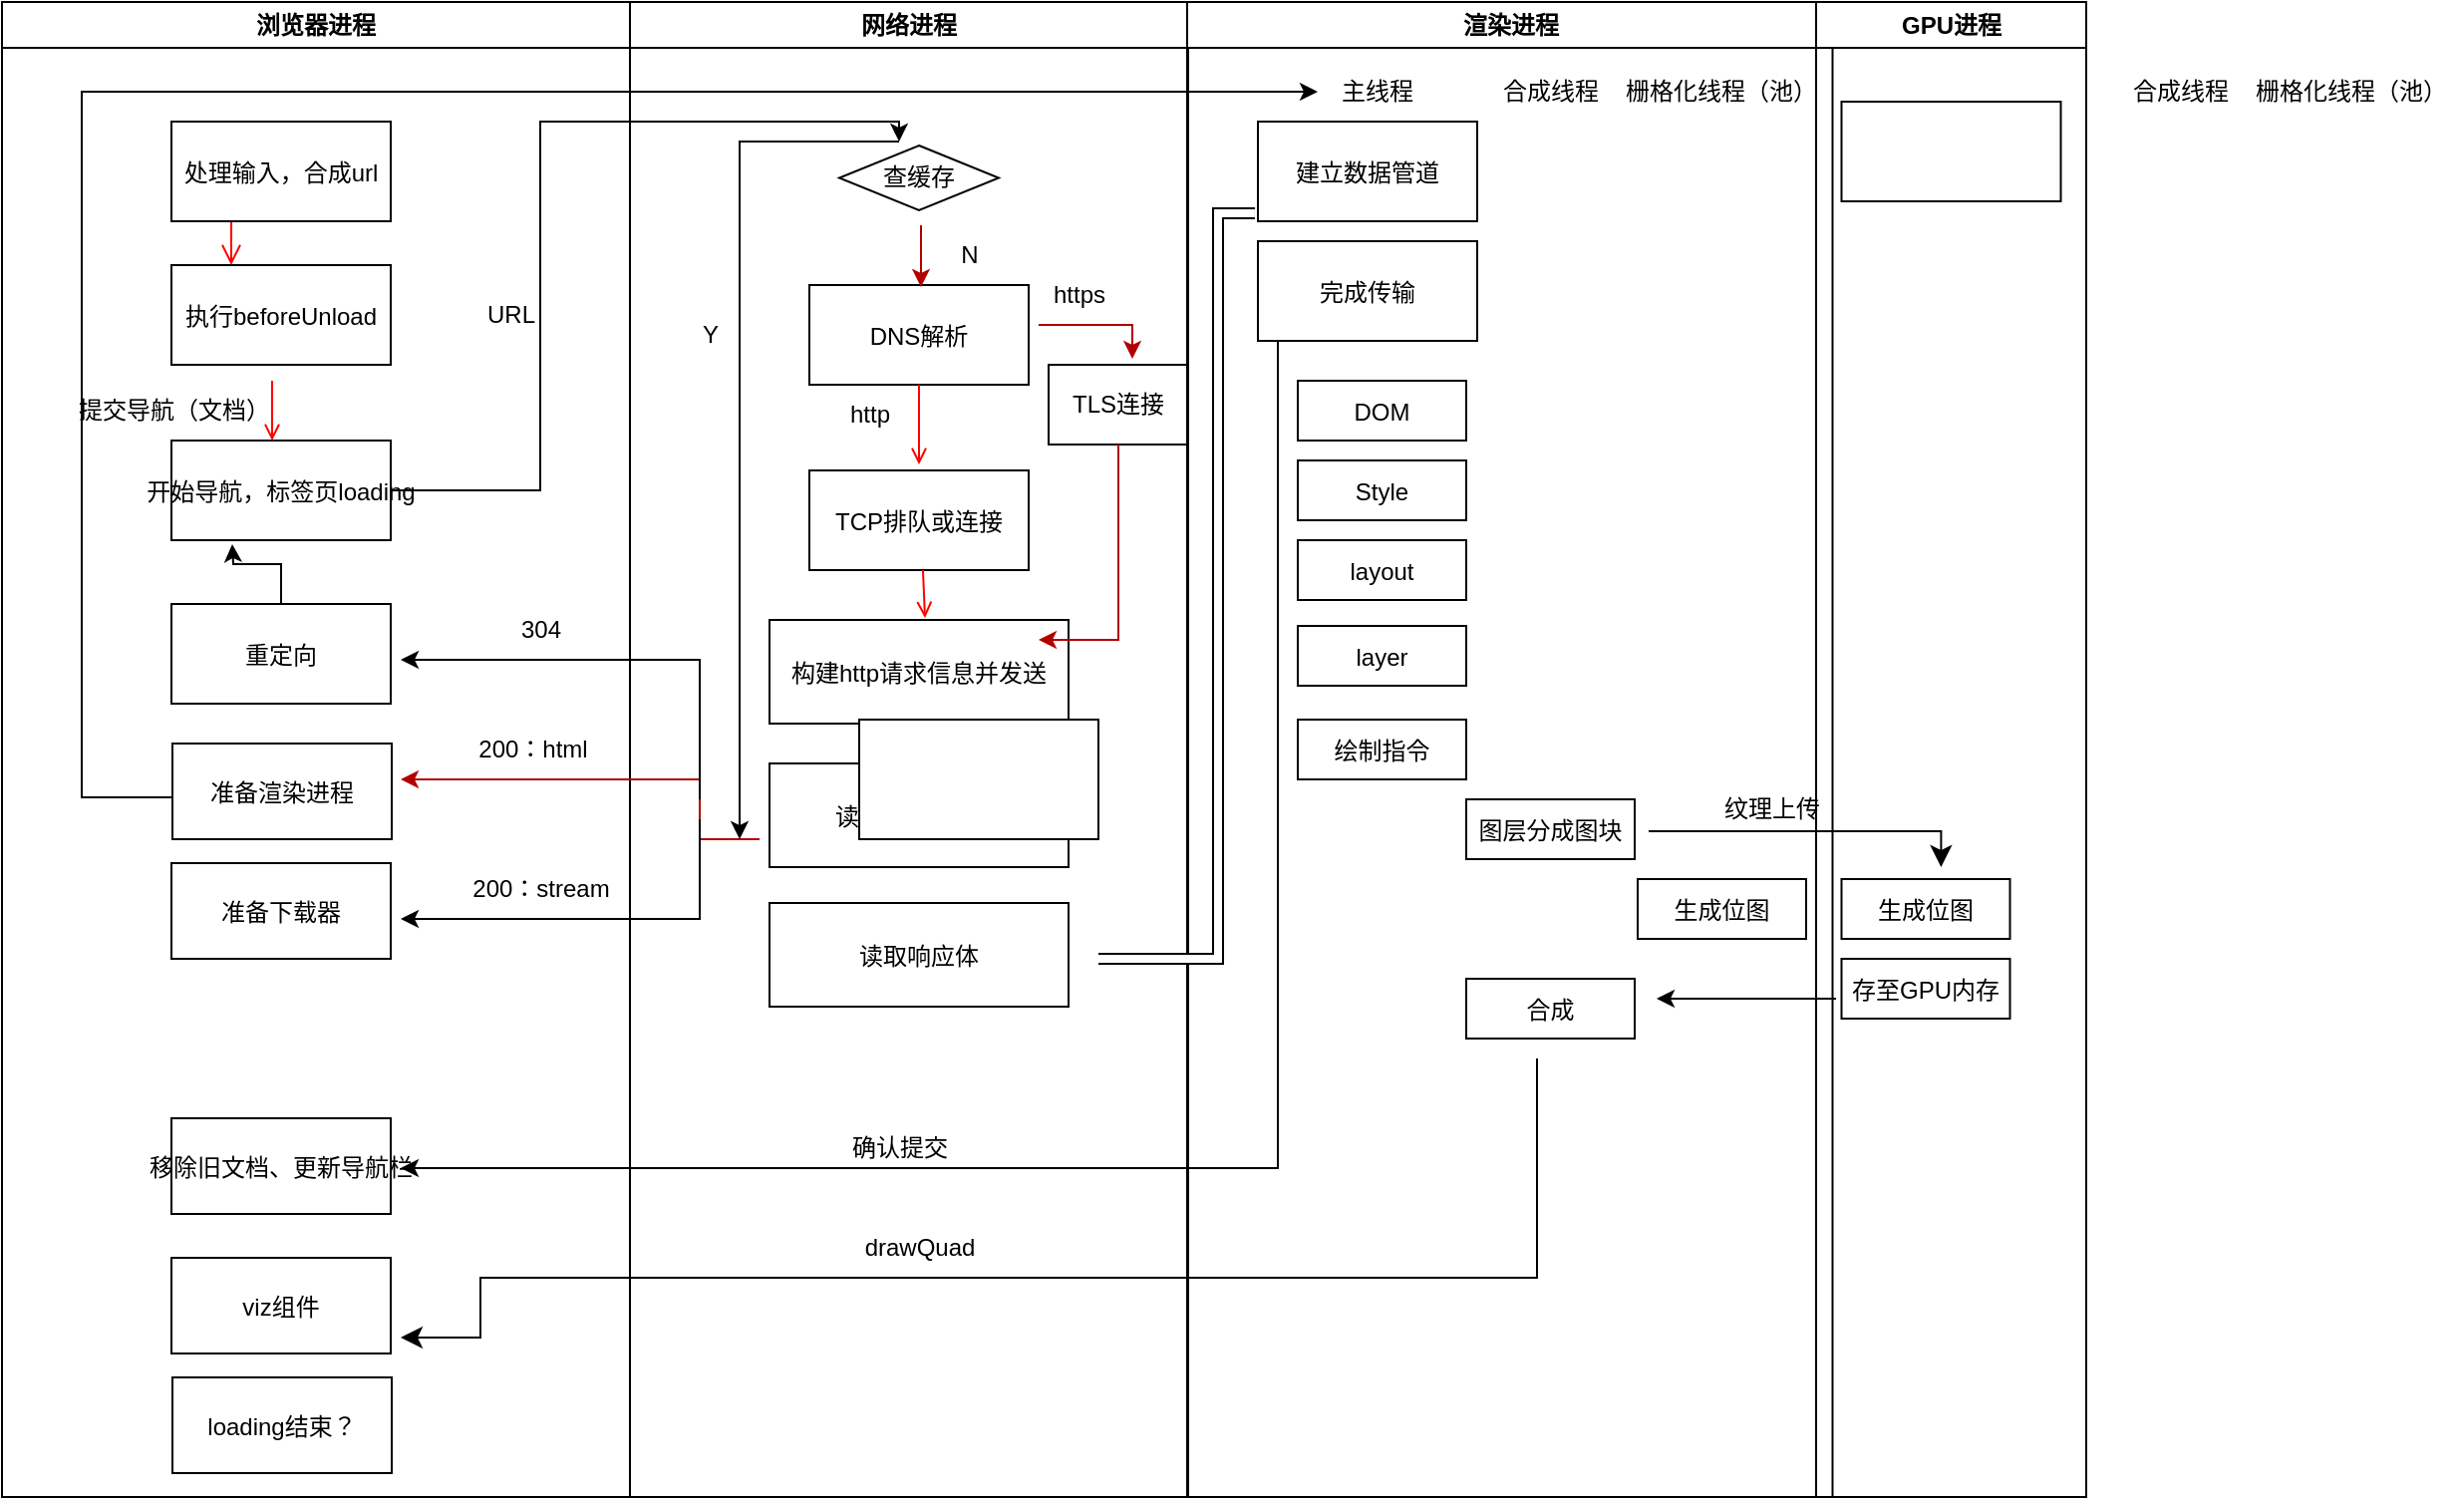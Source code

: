 <mxfile version="21.3.8" type="github">
  <diagram name="Page-1" id="e7e014a7-5840-1c2e-5031-d8a46d1fe8dd">
    <mxGraphModel dx="794" dy="438" grid="1" gridSize="10" guides="1" tooltips="1" connect="1" arrows="1" fold="1" page="1" pageScale="1" pageWidth="1169" pageHeight="826" background="none" math="0" shadow="0">
      <root>
        <mxCell id="0" />
        <mxCell id="1" parent="0" />
        <mxCell id="3" value="网络进程" style="swimlane;whiteSpace=wrap" parent="1" vertex="1">
          <mxGeometry x="445" y="70" width="280" height="750" as="geometry" />
        </mxCell>
        <mxCell id="16" value="DNS解析" style="" parent="3" vertex="1">
          <mxGeometry x="90" y="142" width="110" height="50" as="geometry" />
        </mxCell>
        <mxCell id="18" value="TCP排队或连接" style="" parent="3" vertex="1">
          <mxGeometry x="90" y="235" width="110" height="50" as="geometry" />
        </mxCell>
        <mxCell id="19" value="" style="endArrow=open;strokeColor=#FF0000;endFill=1;rounded=0" parent="3" edge="1">
          <mxGeometry relative="1" as="geometry">
            <mxPoint x="145" y="192" as="sourcePoint" />
            <mxPoint x="145" y="232" as="targetPoint" />
          </mxGeometry>
        </mxCell>
        <mxCell id="JjLOKpIpYw-dAJU6bSle-48" value="&lt;span style=&quot;&quot;&gt;查缓存&lt;/span&gt;" style="rhombus;whiteSpace=wrap;html=1;" parent="3" vertex="1">
          <mxGeometry x="105" y="72" width="80" height="32.5" as="geometry" />
        </mxCell>
        <mxCell id="JjLOKpIpYw-dAJU6bSle-51" value="Y" style="text;html=1;resizable=0;autosize=1;align=center;verticalAlign=middle;points=[];fillColor=none;strokeColor=none;rounded=0;" parent="3" vertex="1">
          <mxGeometry x="25" y="152" width="30" height="30" as="geometry" />
        </mxCell>
        <mxCell id="JjLOKpIpYw-dAJU6bSle-62" value="" style="endArrow=classic;html=1;rounded=0;entryX=0.509;entryY=0.02;entryDx=0;entryDy=0;entryPerimeter=0;fillColor=#e51400;strokeColor=#B20000;" parent="3" target="16" edge="1">
          <mxGeometry width="50" height="50" relative="1" as="geometry">
            <mxPoint x="146" y="112" as="sourcePoint" />
            <mxPoint x="55" y="252" as="targetPoint" />
          </mxGeometry>
        </mxCell>
        <mxCell id="JjLOKpIpYw-dAJU6bSle-64" value="N" style="text;html=1;resizable=0;autosize=1;align=center;verticalAlign=middle;points=[];fillColor=none;strokeColor=none;rounded=0;" parent="3" vertex="1">
          <mxGeometry x="155" y="112" width="30" height="30" as="geometry" />
        </mxCell>
        <mxCell id="JjLOKpIpYw-dAJU6bSle-65" value="TLS连接" style="rounded=0;whiteSpace=wrap;html=1;" parent="3" vertex="1">
          <mxGeometry x="210" y="182" width="70" height="40" as="geometry" />
        </mxCell>
        <mxCell id="JjLOKpIpYw-dAJU6bSle-66" value="" style="edgeStyle=segmentEdgeStyle;endArrow=classic;html=1;rounded=0;exitX=1.045;exitY=0.4;exitDx=0;exitDy=0;exitPerimeter=0;entryX=0.6;entryY=-0.075;entryDx=0;entryDy=0;entryPerimeter=0;fillColor=#e51400;strokeColor=#B20000;" parent="3" source="16" target="JjLOKpIpYw-dAJU6bSle-65" edge="1">
          <mxGeometry width="50" height="50" relative="1" as="geometry">
            <mxPoint x="5" y="312" as="sourcePoint" />
            <mxPoint x="55" y="262" as="targetPoint" />
          </mxGeometry>
        </mxCell>
        <mxCell id="JjLOKpIpYw-dAJU6bSle-68" value="https" style="text;html=1;resizable=0;autosize=1;align=center;verticalAlign=middle;points=[];fillColor=none;strokeColor=none;rounded=0;" parent="3" vertex="1">
          <mxGeometry x="200" y="132" width="50" height="30" as="geometry" />
        </mxCell>
        <mxCell id="JjLOKpIpYw-dAJU6bSle-67" value="http" style="text;html=1;resizable=0;autosize=1;align=center;verticalAlign=middle;points=[];fillColor=none;strokeColor=none;rounded=0;" parent="3" vertex="1">
          <mxGeometry x="100" y="192" width="40" height="30" as="geometry" />
        </mxCell>
        <mxCell id="JjLOKpIpYw-dAJU6bSle-70" value="构建http请求信息并发送" style="" parent="3" vertex="1">
          <mxGeometry x="70" y="310" width="150" height="52" as="geometry" />
        </mxCell>
        <mxCell id="JjLOKpIpYw-dAJU6bSle-75" value="" style="endArrow=open;strokeColor=#FF0000;endFill=1;rounded=0;entryX=0.52;entryY=-0.019;entryDx=0;entryDy=0;entryPerimeter=0;exitX=0.518;exitY=1;exitDx=0;exitDy=0;exitPerimeter=0;" parent="3" source="18" target="JjLOKpIpYw-dAJU6bSle-70" edge="1">
          <mxGeometry relative="1" as="geometry">
            <mxPoint x="146" y="292" as="sourcePoint" />
            <mxPoint x="155" y="242" as="targetPoint" />
          </mxGeometry>
        </mxCell>
        <mxCell id="JjLOKpIpYw-dAJU6bSle-76" value="读取解析响应头" style="" parent="3" vertex="1">
          <mxGeometry x="70" y="382" width="150" height="52" as="geometry" />
        </mxCell>
        <mxCell id="JjLOKpIpYw-dAJU6bSle-77" value="读取响应体" style="" parent="3" vertex="1">
          <mxGeometry x="70" y="452" width="150" height="52" as="geometry" />
        </mxCell>
        <mxCell id="2" value="浏览器进程" style="swimlane;whiteSpace=wrap" parent="3" vertex="1">
          <mxGeometry x="-315" width="315" height="750" as="geometry" />
        </mxCell>
        <mxCell id="6" value="" style="edgeStyle=elbowEdgeStyle;elbow=horizontal;verticalAlign=bottom;endArrow=open;endSize=8;strokeColor=#FF0000;endFill=1;rounded=0" parent="2" target="7" edge="1">
          <mxGeometry x="100" y="40" as="geometry">
            <mxPoint x="115" y="110" as="targetPoint" />
            <mxPoint x="115" y="70" as="sourcePoint" />
          </mxGeometry>
        </mxCell>
        <mxCell id="7" value="执行beforeUnload" style="" parent="2" vertex="1">
          <mxGeometry x="85" y="132" width="110" height="50" as="geometry" />
        </mxCell>
        <mxCell id="8" value="开始导航，标签页loading" style="" parent="2" vertex="1">
          <mxGeometry x="85" y="220" width="110" height="50" as="geometry" />
        </mxCell>
        <mxCell id="9" value="" style="endArrow=open;strokeColor=#FF0000;endFill=1;rounded=0;" parent="2" edge="1">
          <mxGeometry relative="1" as="geometry">
            <mxPoint x="135.5" y="190" as="sourcePoint" />
            <mxPoint x="135.5" y="220" as="targetPoint" />
          </mxGeometry>
        </mxCell>
        <mxCell id="JjLOKpIpYw-dAJU6bSle-81" value="" style="edgeStyle=orthogonalEdgeStyle;rounded=0;orthogonalLoop=1;jettySize=auto;html=1;" parent="2" source="10" edge="1">
          <mxGeometry relative="1" as="geometry">
            <mxPoint x="115.5" y="272" as="targetPoint" />
          </mxGeometry>
        </mxCell>
        <mxCell id="10" value="重定向" style="" parent="2" vertex="1">
          <mxGeometry x="85" y="302" width="110" height="50" as="geometry" />
        </mxCell>
        <mxCell id="JjLOKpIpYw-dAJU6bSle-41" value="处理输入，合成url" style="" parent="2" vertex="1">
          <mxGeometry x="85" y="60" width="110" height="50" as="geometry" />
        </mxCell>
        <mxCell id="JjLOKpIpYw-dAJU6bSle-63" value="URL" style="text;html=1;resizable=0;autosize=1;align=center;verticalAlign=middle;points=[];fillColor=none;strokeColor=none;rounded=0;" parent="2" vertex="1">
          <mxGeometry x="230" y="142" width="50" height="30" as="geometry" />
        </mxCell>
        <mxCell id="JjLOKpIpYw-dAJU6bSle-82" value="准备渲染进程" style="" parent="2" vertex="1">
          <mxGeometry x="85.5" y="372" width="110" height="48" as="geometry" />
        </mxCell>
        <mxCell id="JjLOKpIpYw-dAJU6bSle-88" value="提交导航（文档）" style="text;html=1;resizable=0;autosize=1;align=center;verticalAlign=middle;points=[];fillColor=none;strokeColor=none;rounded=0;flipV=0;" parent="2" vertex="1">
          <mxGeometry x="25.5" y="190" width="120" height="30" as="geometry" />
        </mxCell>
        <mxCell id="JjLOKpIpYw-dAJU6bSle-99" value="移除旧文档、更新导航栏" style="" parent="2" vertex="1">
          <mxGeometry x="85" y="560" width="110" height="48" as="geometry" />
        </mxCell>
        <mxCell id="JjLOKpIpYw-dAJU6bSle-84" value="200：html" style="text;html=1;resizable=0;autosize=1;align=center;verticalAlign=middle;points=[];fillColor=none;strokeColor=none;rounded=0;" parent="2" vertex="1">
          <mxGeometry x="225.5" y="360" width="80" height="30" as="geometry" />
        </mxCell>
        <mxCell id="JjLOKpIpYw-dAJU6bSle-100" value="准备下载器" style="" parent="2" vertex="1">
          <mxGeometry x="85" y="432" width="110" height="48" as="geometry" />
        </mxCell>
        <mxCell id="JjLOKpIpYw-dAJU6bSle-102" value="200：stream" style="text;html=1;resizable=0;autosize=1;align=center;verticalAlign=middle;points=[];fillColor=none;strokeColor=none;rounded=0;" parent="2" vertex="1">
          <mxGeometry x="225" y="430" width="90" height="30" as="geometry" />
        </mxCell>
        <mxCell id="JjLOKpIpYw-dAJU6bSle-80" value="304" style="text;html=1;resizable=0;autosize=1;align=center;verticalAlign=middle;points=[];fillColor=none;strokeColor=none;rounded=0;" parent="2" vertex="1">
          <mxGeometry x="250" y="300" width="40" height="30" as="geometry" />
        </mxCell>
        <mxCell id="g9JfCu6f-47q4hhX-uck-56" value="viz组件" style="" parent="2" vertex="1">
          <mxGeometry x="85" y="630" width="110" height="48" as="geometry" />
        </mxCell>
        <mxCell id="g9JfCu6f-47q4hhX-uck-60" value="loading结束？" style="" parent="2" vertex="1">
          <mxGeometry x="85.5" y="690" width="110" height="48" as="geometry" />
        </mxCell>
        <mxCell id="JjLOKpIpYw-dAJU6bSle-95" value="" style="edgeStyle=elbowEdgeStyle;elbow=horizontal;endArrow=classic;html=1;rounded=0;strokeWidth=1;jumpSize=2;startArrow=none;exitX=0.009;exitY=1;exitDx=0;exitDy=0;exitPerimeter=0;" parent="3" source="JjLOKpIpYw-dAJU6bSle-107" edge="1">
          <mxGeometry width="50" height="50" relative="1" as="geometry">
            <mxPoint x="366" y="235" as="sourcePoint" />
            <mxPoint x="-115" y="585" as="targetPoint" />
            <Array as="points">
              <mxPoint x="325" y="360" />
              <mxPoint x="365.5" y="445" />
            </Array>
          </mxGeometry>
        </mxCell>
        <mxCell id="JjLOKpIpYw-dAJU6bSle-98" value="确认提交" style="text;html=1;resizable=0;autosize=1;align=center;verticalAlign=middle;points=[];fillColor=none;strokeColor=none;rounded=0;flipV=0;" parent="3" vertex="1">
          <mxGeometry x="100" y="560" width="70" height="30" as="geometry" />
        </mxCell>
        <mxCell id="g9JfCu6f-47q4hhX-uck-57" value="drawQuad" style="text;html=1;resizable=0;autosize=1;align=center;verticalAlign=middle;points=[];fillColor=none;strokeColor=none;rounded=0;flipV=0;" parent="3" vertex="1">
          <mxGeometry x="105" y="610" width="80" height="30" as="geometry" />
        </mxCell>
        <mxCell id="4" value="渲染进程" style="swimlane;whiteSpace=wrap" parent="1" vertex="1">
          <mxGeometry x="724.5" y="70" width="323.75" height="750" as="geometry" />
        </mxCell>
        <mxCell id="33" value="建立数据管道" style="" parent="4" vertex="1">
          <mxGeometry x="35.5" y="60" width="110" height="50" as="geometry" />
        </mxCell>
        <mxCell id="JjLOKpIpYw-dAJU6bSle-107" value="完成传输" style="" parent="4" vertex="1">
          <mxGeometry x="35.5" y="120" width="110" height="50" as="geometry" />
        </mxCell>
        <mxCell id="g9JfCu6f-47q4hhX-uck-36" value="合成线程" style="text;strokeColor=none;align=center;fillColor=none;html=1;verticalAlign=middle;whiteSpace=wrap;rounded=0;" parent="4" vertex="1">
          <mxGeometry x="152.75" y="30" width="60" height="30" as="geometry" />
        </mxCell>
        <mxCell id="g9JfCu6f-47q4hhX-uck-37" value="栅格化线程（池）" style="text;strokeColor=none;align=center;fillColor=none;html=1;verticalAlign=middle;whiteSpace=wrap;rounded=0;" parent="4" vertex="1">
          <mxGeometry x="212.75" y="30" width="111" height="30" as="geometry" />
        </mxCell>
        <mxCell id="g9JfCu6f-47q4hhX-uck-44" value="DOM" style="" parent="4" vertex="1">
          <mxGeometry x="55.5" y="190" width="84.5" height="30" as="geometry" />
        </mxCell>
        <mxCell id="g9JfCu6f-47q4hhX-uck-47" value="Style" style="" parent="4" vertex="1">
          <mxGeometry x="55.5" y="230" width="84.5" height="30" as="geometry" />
        </mxCell>
        <mxCell id="g9JfCu6f-47q4hhX-uck-46" value="layout" style="" parent="4" vertex="1">
          <mxGeometry x="55.5" y="270" width="84.5" height="30" as="geometry" />
        </mxCell>
        <mxCell id="g9JfCu6f-47q4hhX-uck-45" value="layer" style="" parent="4" vertex="1">
          <mxGeometry x="55.5" y="313" width="84.5" height="30" as="geometry" />
        </mxCell>
        <mxCell id="g9JfCu6f-47q4hhX-uck-48" value="绘制指令" style="" parent="4" vertex="1">
          <mxGeometry x="55.5" y="360" width="84.5" height="30" as="geometry" />
        </mxCell>
        <mxCell id="g9JfCu6f-47q4hhX-uck-49" value="图层分成图块" style="" parent="4" vertex="1">
          <mxGeometry x="140" y="400" width="84.5" height="30" as="geometry" />
        </mxCell>
        <mxCell id="g9JfCu6f-47q4hhX-uck-50" value="生成位图" style="" parent="4" vertex="1">
          <mxGeometry x="226" y="440" width="84.5" height="30" as="geometry" />
        </mxCell>
        <mxCell id="9qyhOxkPASkgeIc870OE-33" value="合成" style="" vertex="1" parent="4">
          <mxGeometry x="140" y="490" width="84.5" height="30" as="geometry" />
        </mxCell>
        <mxCell id="9qyhOxkPASkgeIc870OE-35" value="纹理上传" style="text;strokeColor=none;align=center;fillColor=none;html=1;verticalAlign=middle;whiteSpace=wrap;rounded=0;" vertex="1" parent="4">
          <mxGeometry x="263.75" y="390" width="60" height="30" as="geometry" />
        </mxCell>
        <mxCell id="JjLOKpIpYw-dAJU6bSle-69" value="" style="edgeStyle=segmentEdgeStyle;endArrow=classic;html=1;rounded=0;exitX=0.5;exitY=1;exitDx=0;exitDy=0;exitPerimeter=0;fillColor=#e51400;strokeColor=#B20000;" parent="1" source="JjLOKpIpYw-dAJU6bSle-65" edge="1">
          <mxGeometry width="50" height="50" relative="1" as="geometry">
            <mxPoint x="450" y="440" as="sourcePoint" />
            <mxPoint x="650" y="390" as="targetPoint" />
            <Array as="points">
              <mxPoint x="690" y="390" />
            </Array>
          </mxGeometry>
        </mxCell>
        <mxCell id="JjLOKpIpYw-dAJU6bSle-79" value="" style="edgeStyle=segmentEdgeStyle;endArrow=classic;html=1;rounded=0;fillColor=#e51400;strokeColor=#B20000;" parent="1" edge="1">
          <mxGeometry width="50" height="50" relative="1" as="geometry">
            <mxPoint x="510" y="490" as="sourcePoint" />
            <mxPoint x="330" y="460" as="targetPoint" />
            <Array as="points">
              <mxPoint x="480" y="490" />
              <mxPoint x="480" y="460" />
            </Array>
          </mxGeometry>
        </mxCell>
        <mxCell id="JjLOKpIpYw-dAJU6bSle-92" value="" style="shape=filledEdge;rounded=0;fixDash=1;endArrow=none;strokeWidth=6;fillColor=#ffffff;edgeStyle=orthogonalEdgeStyle;jumpSize=2;entryX=-0.014;entryY=0.92;entryDx=0;entryDy=0;entryPerimeter=0;" parent="1" target="33" edge="1">
          <mxGeometry width="60" height="40" relative="1" as="geometry">
            <mxPoint x="680" y="550" as="sourcePoint" />
            <mxPoint x="800" y="180" as="targetPoint" />
            <Array as="points">
              <mxPoint x="740" y="550" />
              <mxPoint x="740" y="176" />
            </Array>
          </mxGeometry>
        </mxCell>
        <mxCell id="JjLOKpIpYw-dAJU6bSle-97" value="" style="edgeStyle=elbowEdgeStyle;elbow=vertical;endArrow=classic;html=1;rounded=0;strokeWidth=1;jumpSize=2;" parent="1" edge="1">
          <mxGeometry width="50" height="50" relative="1" as="geometry">
            <mxPoint x="480" y="470" as="sourcePoint" />
            <mxPoint x="330" y="400" as="targetPoint" />
            <Array as="points">
              <mxPoint x="420" y="400" />
            </Array>
          </mxGeometry>
        </mxCell>
        <mxCell id="JjLOKpIpYw-dAJU6bSle-101" value="" style="edgeStyle=elbowEdgeStyle;elbow=vertical;endArrow=classic;html=1;rounded=0;strokeWidth=1;jumpSize=2;" parent="1" edge="1">
          <mxGeometry width="50" height="50" relative="1" as="geometry">
            <mxPoint x="480" y="480" as="sourcePoint" />
            <mxPoint x="330" y="530" as="targetPoint" />
            <Array as="points">
              <mxPoint x="400" y="530" />
            </Array>
          </mxGeometry>
        </mxCell>
        <mxCell id="JjLOKpIpYw-dAJU6bSle-104" value="" style="edgeStyle=segmentEdgeStyle;endArrow=classic;html=1;rounded=0;strokeWidth=1;jumpSize=2;" parent="1" edge="1">
          <mxGeometry width="50" height="50" relative="1" as="geometry">
            <mxPoint x="580" y="140" as="sourcePoint" />
            <mxPoint x="500" y="490" as="targetPoint" />
          </mxGeometry>
        </mxCell>
        <mxCell id="JjLOKpIpYw-dAJU6bSle-105" value="" style="edgeStyle=segmentEdgeStyle;endArrow=classic;html=1;rounded=0;strokeWidth=1;jumpSize=2;" parent="1" source="8" edge="1">
          <mxGeometry width="50" height="50" relative="1" as="geometry">
            <mxPoint x="590" y="450" as="sourcePoint" />
            <mxPoint x="580" y="140" as="targetPoint" />
            <Array as="points">
              <mxPoint x="400" y="315" />
              <mxPoint x="400" y="130" />
              <mxPoint x="580" y="130" />
            </Array>
          </mxGeometry>
        </mxCell>
        <mxCell id="g9JfCu6f-47q4hhX-uck-38" value="" style="edgeStyle=elbowEdgeStyle;elbow=horizontal;endArrow=classic;html=1;rounded=0;exitX=-0.005;exitY=0.563;exitDx=0;exitDy=0;exitPerimeter=0;" parent="1" source="JjLOKpIpYw-dAJU6bSle-82" target="g9JfCu6f-47q4hhX-uck-35" edge="1">
          <mxGeometry width="50" height="50" relative="1" as="geometry">
            <mxPoint x="215" y="469" as="sourcePoint" />
            <mxPoint x="830" y="120" as="targetPoint" />
            <Array as="points">
              <mxPoint x="170" y="290" />
              <mxPoint x="740" y="90" />
              <mxPoint x="200" y="290" />
            </Array>
          </mxGeometry>
        </mxCell>
        <mxCell id="g9JfCu6f-47q4hhX-uck-35" value="主线程" style="text;strokeColor=none;align=center;fillColor=none;html=1;verticalAlign=middle;whiteSpace=wrap;rounded=0;" parent="1" vertex="1">
          <mxGeometry x="790" y="100" width="60" height="30" as="geometry" />
        </mxCell>
        <mxCell id="g9JfCu6f-47q4hhX-uck-39" value="GPU进程" style="swimlane;whiteSpace=wrap" parent="1" vertex="1">
          <mxGeometry x="1040" y="70" width="135.5" height="750" as="geometry" />
        </mxCell>
        <mxCell id="g9JfCu6f-47q4hhX-uck-40" value="" style="" parent="g9JfCu6f-47q4hhX-uck-39" vertex="1">
          <mxGeometry x="12.75" y="50" width="110" height="50" as="geometry" />
        </mxCell>
        <mxCell id="g9JfCu6f-47q4hhX-uck-42" value="合成线程" style="text;strokeColor=none;align=center;fillColor=none;html=1;verticalAlign=middle;whiteSpace=wrap;rounded=0;" parent="g9JfCu6f-47q4hhX-uck-39" vertex="1">
          <mxGeometry x="152.75" y="30" width="60" height="30" as="geometry" />
        </mxCell>
        <mxCell id="g9JfCu6f-47q4hhX-uck-43" value="栅格化线程（池）" style="text;strokeColor=none;align=center;fillColor=none;html=1;verticalAlign=middle;whiteSpace=wrap;rounded=0;" parent="g9JfCu6f-47q4hhX-uck-39" vertex="1">
          <mxGeometry x="212.75" y="30" width="111" height="30" as="geometry" />
        </mxCell>
        <mxCell id="g9JfCu6f-47q4hhX-uck-51" value="生成位图" style="" parent="g9JfCu6f-47q4hhX-uck-39" vertex="1">
          <mxGeometry x="12.75" y="440" width="84.5" height="30" as="geometry" />
        </mxCell>
        <mxCell id="g9JfCu6f-47q4hhX-uck-53" value="存至GPU内存" style="" parent="g9JfCu6f-47q4hhX-uck-39" vertex="1">
          <mxGeometry x="12.75" y="480" width="84.5" height="30" as="geometry" />
        </mxCell>
        <mxCell id="g9JfCu6f-47q4hhX-uck-54" value="" style="rounded=0;whiteSpace=wrap;html=1;" parent="1" vertex="1">
          <mxGeometry x="560" y="430" width="120" height="60" as="geometry" />
        </mxCell>
        <mxCell id="g9JfCu6f-47q4hhX-uck-55" value="" style="edgeStyle=segmentEdgeStyle;endArrow=classic;html=1;curved=0;rounded=0;endSize=8;startSize=8;" parent="1" edge="1">
          <mxGeometry width="50" height="50" relative="1" as="geometry">
            <mxPoint x="900" y="600" as="sourcePoint" />
            <mxPoint x="330" y="740" as="targetPoint" />
            <Array as="points">
              <mxPoint x="900" y="710" />
              <mxPoint x="370" y="710" />
              <mxPoint x="370" y="740" />
            </Array>
          </mxGeometry>
        </mxCell>
        <mxCell id="g9JfCu6f-47q4hhX-uck-59" value="" style="endArrow=classic;html=1;rounded=0;" parent="1" edge="1">
          <mxGeometry width="50" height="50" relative="1" as="geometry">
            <mxPoint x="1050" y="570" as="sourcePoint" />
            <mxPoint x="960" y="570" as="targetPoint" />
          </mxGeometry>
        </mxCell>
        <mxCell id="9qyhOxkPASkgeIc870OE-34" value="" style="edgeStyle=segmentEdgeStyle;endArrow=classic;html=1;curved=0;rounded=0;endSize=8;startSize=8;exitX=1.083;exitY=0.533;exitDx=0;exitDy=0;exitPerimeter=0;entryX=0.591;entryY=-0.2;entryDx=0;entryDy=0;entryPerimeter=0;" edge="1" parent="1" source="g9JfCu6f-47q4hhX-uck-49" target="g9JfCu6f-47q4hhX-uck-51">
          <mxGeometry width="50" height="50" relative="1" as="geometry">
            <mxPoint x="800" y="540" as="sourcePoint" />
            <mxPoint x="850" y="490" as="targetPoint" />
            <Array as="points">
              <mxPoint x="1103" y="486" />
            </Array>
          </mxGeometry>
        </mxCell>
      </root>
    </mxGraphModel>
  </diagram>
</mxfile>
